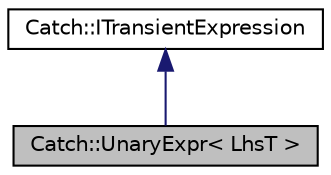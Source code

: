 digraph "Catch::UnaryExpr&lt; LhsT &gt;"
{
  edge [fontname="Helvetica",fontsize="10",labelfontname="Helvetica",labelfontsize="10"];
  node [fontname="Helvetica",fontsize="10",shape=record];
  Node1 [label="Catch::UnaryExpr\< LhsT \>",height=0.2,width=0.4,color="black", fillcolor="grey75", style="filled" fontcolor="black"];
  Node2 -> Node1 [dir="back",color="midnightblue",fontsize="10",style="solid",fontname="Helvetica"];
  Node2 [label="Catch::ITransientExpression",height=0.2,width=0.4,color="black", fillcolor="white", style="filled",URL="$d3/d6e/structCatch_1_1ITransientExpression.html"];
}
